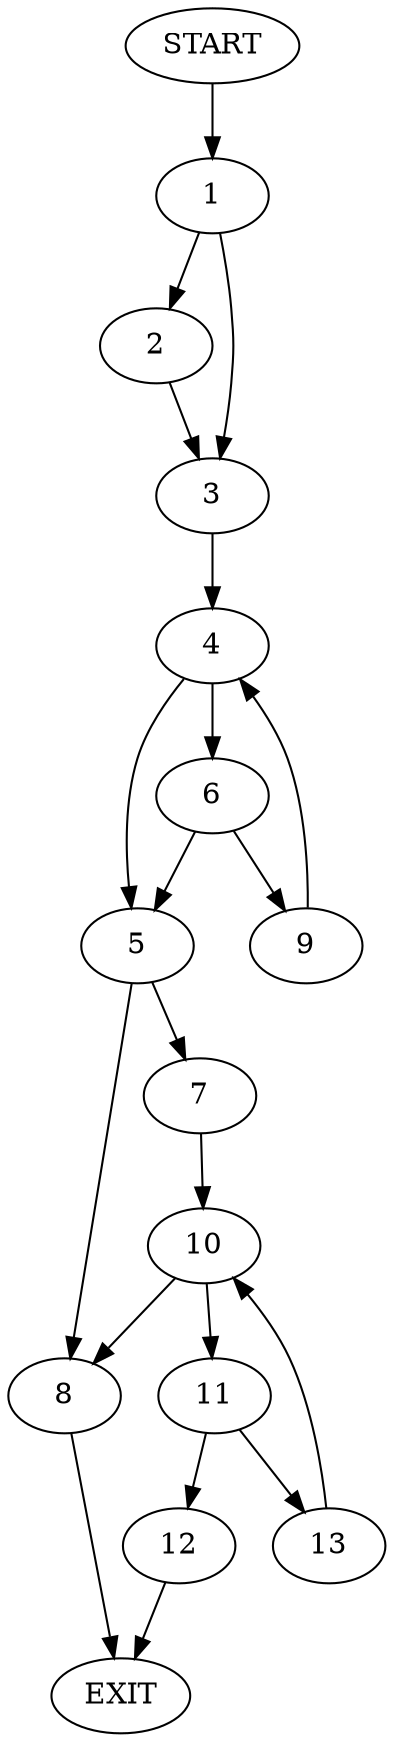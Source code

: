 digraph {
0 [label="START"]
14 [label="EXIT"]
0 -> 1
1 -> 2
1 -> 3
2 -> 3
3 -> 4
4 -> 5
4 -> 6
5 -> 7
5 -> 8
6 -> 9
6 -> 5
9 -> 4
7 -> 10
8 -> 14
10 -> 11
10 -> 8
11 -> 12
11 -> 13
12 -> 14
13 -> 10
}
